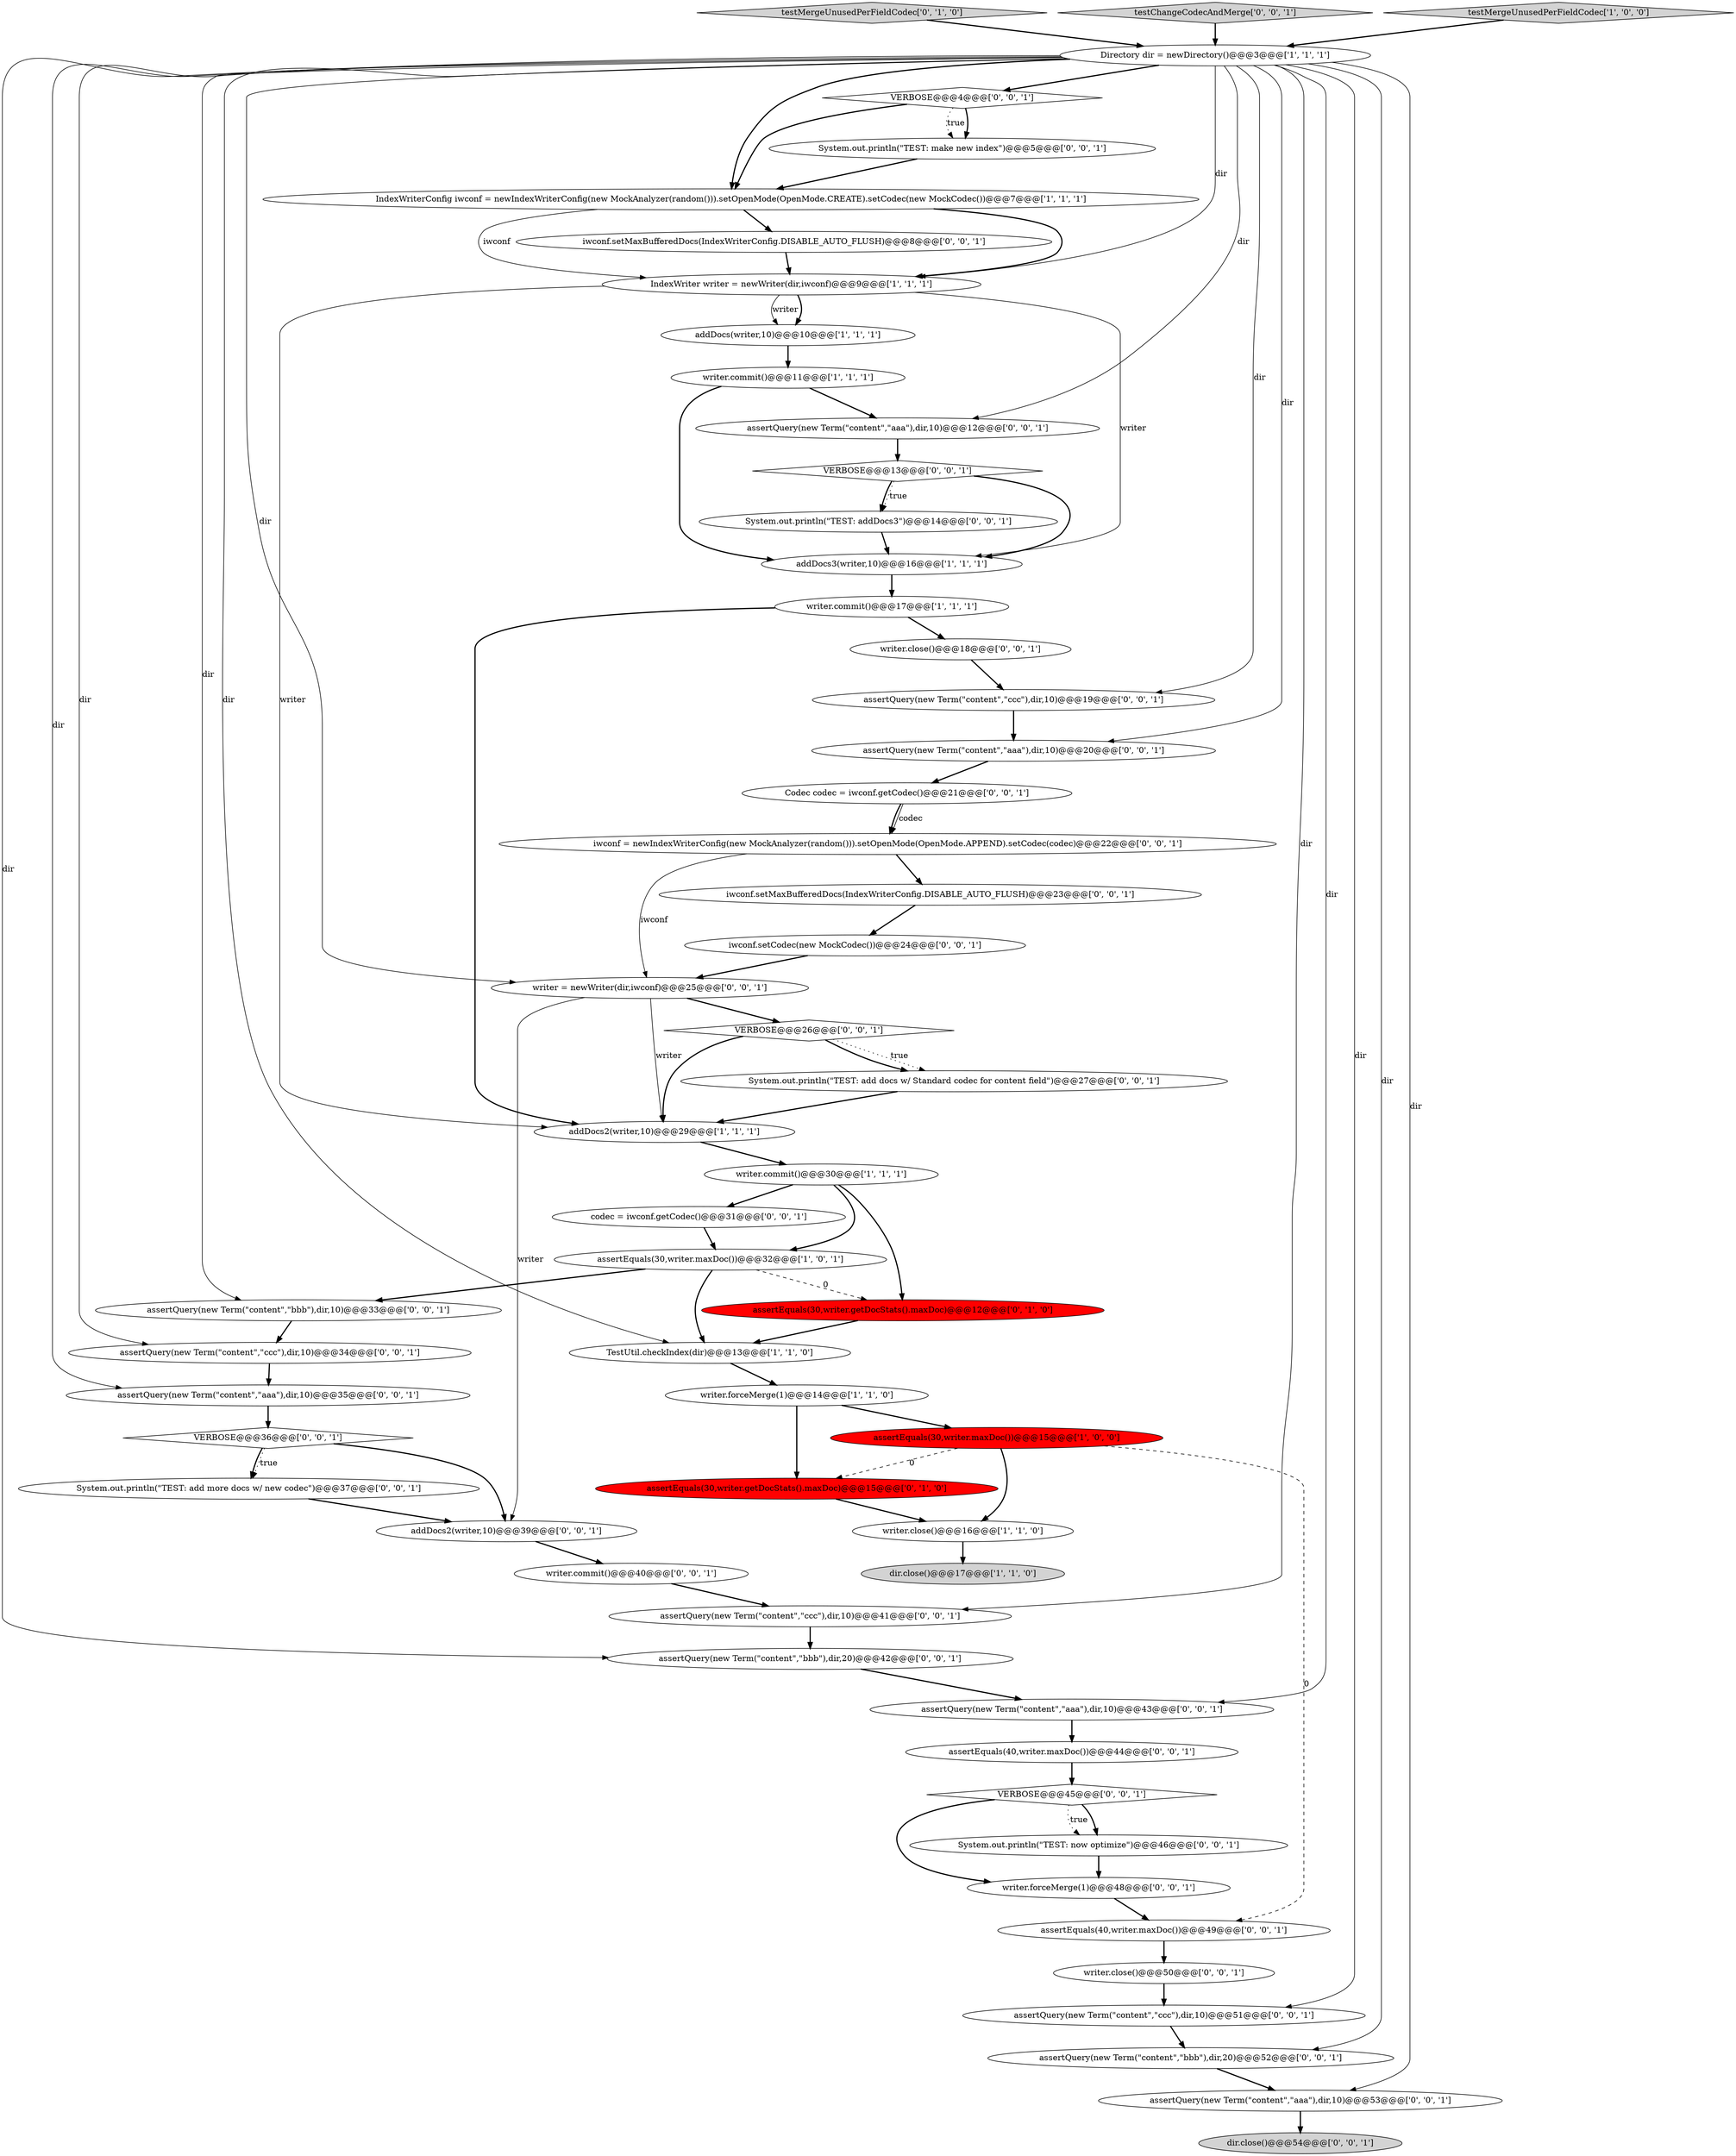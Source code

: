 digraph {
18 [style = filled, label = "testMergeUnusedPerFieldCodec['0', '1', '0']", fillcolor = lightgray, shape = diamond image = "AAA0AAABBB2BBB"];
52 [style = filled, label = "assertQuery(new Term(\"content\",\"ccc\"),dir,10)@@@19@@@['0', '0', '1']", fillcolor = white, shape = ellipse image = "AAA0AAABBB3BBB"];
16 [style = filled, label = "assertEquals(30,writer.getDocStats().maxDoc)@@@12@@@['0', '1', '0']", fillcolor = red, shape = ellipse image = "AAA1AAABBB2BBB"];
23 [style = filled, label = "assertEquals(40,writer.maxDoc())@@@49@@@['0', '0', '1']", fillcolor = white, shape = ellipse image = "AAA0AAABBB3BBB"];
38 [style = filled, label = "assertQuery(new Term(\"content\",\"ccc\"),dir,10)@@@41@@@['0', '0', '1']", fillcolor = white, shape = ellipse image = "AAA0AAABBB3BBB"];
56 [style = filled, label = "System.out.println(\"TEST: add docs w/ Standard codec for content field\")@@@27@@@['0', '0', '1']", fillcolor = white, shape = ellipse image = "AAA0AAABBB3BBB"];
39 [style = filled, label = "assertQuery(new Term(\"content\",\"ccc\"),dir,10)@@@34@@@['0', '0', '1']", fillcolor = white, shape = ellipse image = "AAA0AAABBB3BBB"];
48 [style = filled, label = "iwconf = newIndexWriterConfig(new MockAnalyzer(random())).setOpenMode(OpenMode.APPEND).setCodec(codec)@@@22@@@['0', '0', '1']", fillcolor = white, shape = ellipse image = "AAA0AAABBB3BBB"];
49 [style = filled, label = "addDocs2(writer,10)@@@39@@@['0', '0', '1']", fillcolor = white, shape = ellipse image = "AAA0AAABBB3BBB"];
12 [style = filled, label = "assertEquals(30,writer.maxDoc())@@@15@@@['1', '0', '0']", fillcolor = red, shape = ellipse image = "AAA1AAABBB1BBB"];
6 [style = filled, label = "writer.commit()@@@17@@@['1', '1', '1']", fillcolor = white, shape = ellipse image = "AAA0AAABBB1BBB"];
50 [style = filled, label = "codec = iwconf.getCodec()@@@31@@@['0', '0', '1']", fillcolor = white, shape = ellipse image = "AAA0AAABBB3BBB"];
4 [style = filled, label = "IndexWriter writer = newWriter(dir,iwconf)@@@9@@@['1', '1', '1']", fillcolor = white, shape = ellipse image = "AAA0AAABBB1BBB"];
55 [style = filled, label = "writer = newWriter(dir,iwconf)@@@25@@@['0', '0', '1']", fillcolor = white, shape = ellipse image = "AAA0AAABBB3BBB"];
47 [style = filled, label = "assertQuery(new Term(\"content\",\"bbb\"),dir,20)@@@52@@@['0', '0', '1']", fillcolor = white, shape = ellipse image = "AAA0AAABBB3BBB"];
51 [style = filled, label = "assertQuery(new Term(\"content\",\"ccc\"),dir,10)@@@51@@@['0', '0', '1']", fillcolor = white, shape = ellipse image = "AAA0AAABBB3BBB"];
32 [style = filled, label = "testChangeCodecAndMerge['0', '0', '1']", fillcolor = lightgray, shape = diamond image = "AAA0AAABBB3BBB"];
25 [style = filled, label = "VERBOSE@@@13@@@['0', '0', '1']", fillcolor = white, shape = diamond image = "AAA0AAABBB3BBB"];
9 [style = filled, label = "TestUtil.checkIndex(dir)@@@13@@@['1', '1', '0']", fillcolor = white, shape = ellipse image = "AAA0AAABBB1BBB"];
3 [style = filled, label = "testMergeUnusedPerFieldCodec['1', '0', '0']", fillcolor = lightgray, shape = diamond image = "AAA0AAABBB1BBB"];
7 [style = filled, label = "dir.close()@@@17@@@['1', '1', '0']", fillcolor = lightgray, shape = ellipse image = "AAA0AAABBB1BBB"];
30 [style = filled, label = "assertQuery(new Term(\"content\",\"aaa\"),dir,10)@@@12@@@['0', '0', '1']", fillcolor = white, shape = ellipse image = "AAA0AAABBB3BBB"];
53 [style = filled, label = "assertQuery(new Term(\"content\",\"bbb\"),dir,10)@@@33@@@['0', '0', '1']", fillcolor = white, shape = ellipse image = "AAA0AAABBB3BBB"];
35 [style = filled, label = "dir.close()@@@54@@@['0', '0', '1']", fillcolor = lightgray, shape = ellipse image = "AAA0AAABBB3BBB"];
33 [style = filled, label = "VERBOSE@@@4@@@['0', '0', '1']", fillcolor = white, shape = diamond image = "AAA0AAABBB3BBB"];
20 [style = filled, label = "writer.close()@@@18@@@['0', '0', '1']", fillcolor = white, shape = ellipse image = "AAA0AAABBB3BBB"];
11 [style = filled, label = "addDocs2(writer,10)@@@29@@@['1', '1', '1']", fillcolor = white, shape = ellipse image = "AAA0AAABBB1BBB"];
42 [style = filled, label = "assertQuery(new Term(\"content\",\"bbb\"),dir,20)@@@42@@@['0', '0', '1']", fillcolor = white, shape = ellipse image = "AAA0AAABBB3BBB"];
10 [style = filled, label = "writer.close()@@@16@@@['1', '1', '0']", fillcolor = white, shape = ellipse image = "AAA0AAABBB1BBB"];
46 [style = filled, label = "assertEquals(40,writer.maxDoc())@@@44@@@['0', '0', '1']", fillcolor = white, shape = ellipse image = "AAA0AAABBB3BBB"];
29 [style = filled, label = "iwconf.setMaxBufferedDocs(IndexWriterConfig.DISABLE_AUTO_FLUSH)@@@23@@@['0', '0', '1']", fillcolor = white, shape = ellipse image = "AAA0AAABBB3BBB"];
45 [style = filled, label = "assertQuery(new Term(\"content\",\"aaa\"),dir,10)@@@53@@@['0', '0', '1']", fillcolor = white, shape = ellipse image = "AAA0AAABBB3BBB"];
28 [style = filled, label = "writer.forceMerge(1)@@@48@@@['0', '0', '1']", fillcolor = white, shape = ellipse image = "AAA0AAABBB3BBB"];
24 [style = filled, label = "assertQuery(new Term(\"content\",\"aaa\"),dir,10)@@@43@@@['0', '0', '1']", fillcolor = white, shape = ellipse image = "AAA0AAABBB3BBB"];
41 [style = filled, label = "System.out.println(\"TEST: make new index\")@@@5@@@['0', '0', '1']", fillcolor = white, shape = ellipse image = "AAA0AAABBB3BBB"];
0 [style = filled, label = "Directory dir = newDirectory()@@@3@@@['1', '1', '1']", fillcolor = white, shape = ellipse image = "AAA0AAABBB1BBB"];
1 [style = filled, label = "IndexWriterConfig iwconf = newIndexWriterConfig(new MockAnalyzer(random())).setOpenMode(OpenMode.CREATE).setCodec(new MockCodec())@@@7@@@['1', '1', '1']", fillcolor = white, shape = ellipse image = "AAA0AAABBB1BBB"];
19 [style = filled, label = "writer.close()@@@50@@@['0', '0', '1']", fillcolor = white, shape = ellipse image = "AAA0AAABBB3BBB"];
8 [style = filled, label = "addDocs3(writer,10)@@@16@@@['1', '1', '1']", fillcolor = white, shape = ellipse image = "AAA0AAABBB1BBB"];
27 [style = filled, label = "assertQuery(new Term(\"content\",\"aaa\"),dir,10)@@@35@@@['0', '0', '1']", fillcolor = white, shape = ellipse image = "AAA0AAABBB3BBB"];
17 [style = filled, label = "assertEquals(30,writer.getDocStats().maxDoc)@@@15@@@['0', '1', '0']", fillcolor = red, shape = ellipse image = "AAA1AAABBB2BBB"];
40 [style = filled, label = "writer.commit()@@@40@@@['0', '0', '1']", fillcolor = white, shape = ellipse image = "AAA0AAABBB3BBB"];
15 [style = filled, label = "addDocs(writer,10)@@@10@@@['1', '1', '1']", fillcolor = white, shape = ellipse image = "AAA0AAABBB1BBB"];
26 [style = filled, label = "System.out.println(\"TEST: addDocs3\")@@@14@@@['0', '0', '1']", fillcolor = white, shape = ellipse image = "AAA0AAABBB3BBB"];
37 [style = filled, label = "VERBOSE@@@36@@@['0', '0', '1']", fillcolor = white, shape = diamond image = "AAA0AAABBB3BBB"];
43 [style = filled, label = "iwconf.setCodec(new MockCodec())@@@24@@@['0', '0', '1']", fillcolor = white, shape = ellipse image = "AAA0AAABBB3BBB"];
54 [style = filled, label = "System.out.println(\"TEST: now optimize\")@@@46@@@['0', '0', '1']", fillcolor = white, shape = ellipse image = "AAA0AAABBB3BBB"];
36 [style = filled, label = "Codec codec = iwconf.getCodec()@@@21@@@['0', '0', '1']", fillcolor = white, shape = ellipse image = "AAA0AAABBB3BBB"];
5 [style = filled, label = "writer.forceMerge(1)@@@14@@@['1', '1', '0']", fillcolor = white, shape = ellipse image = "AAA0AAABBB1BBB"];
21 [style = filled, label = "VERBOSE@@@45@@@['0', '0', '1']", fillcolor = white, shape = diamond image = "AAA0AAABBB3BBB"];
22 [style = filled, label = "assertQuery(new Term(\"content\",\"aaa\"),dir,10)@@@20@@@['0', '0', '1']", fillcolor = white, shape = ellipse image = "AAA0AAABBB3BBB"];
13 [style = filled, label = "assertEquals(30,writer.maxDoc())@@@32@@@['1', '0', '1']", fillcolor = white, shape = ellipse image = "AAA0AAABBB1BBB"];
2 [style = filled, label = "writer.commit()@@@30@@@['1', '1', '1']", fillcolor = white, shape = ellipse image = "AAA0AAABBB1BBB"];
31 [style = filled, label = "System.out.println(\"TEST: add more docs w/ new codec\")@@@37@@@['0', '0', '1']", fillcolor = white, shape = ellipse image = "AAA0AAABBB3BBB"];
14 [style = filled, label = "writer.commit()@@@11@@@['1', '1', '1']", fillcolor = white, shape = ellipse image = "AAA0AAABBB1BBB"];
44 [style = filled, label = "iwconf.setMaxBufferedDocs(IndexWriterConfig.DISABLE_AUTO_FLUSH)@@@8@@@['0', '0', '1']", fillcolor = white, shape = ellipse image = "AAA0AAABBB3BBB"];
34 [style = filled, label = "VERBOSE@@@26@@@['0', '0', '1']", fillcolor = white, shape = diamond image = "AAA0AAABBB3BBB"];
0->22 [style = solid, label="dir"];
43->55 [style = bold, label=""];
37->49 [style = bold, label=""];
34->56 [style = dotted, label="true"];
48->29 [style = bold, label=""];
32->0 [style = bold, label=""];
4->15 [style = bold, label=""];
21->54 [style = bold, label=""];
12->17 [style = dashed, label="0"];
0->55 [style = solid, label="dir"];
8->6 [style = bold, label=""];
40->38 [style = bold, label=""];
38->42 [style = bold, label=""];
53->39 [style = bold, label=""];
21->28 [style = bold, label=""];
37->31 [style = dotted, label="true"];
55->11 [style = solid, label="writer"];
46->21 [style = bold, label=""];
12->10 [style = bold, label=""];
37->31 [style = bold, label=""];
6->11 [style = bold, label=""];
51->47 [style = bold, label=""];
9->5 [style = bold, label=""];
29->43 [style = bold, label=""];
55->34 [style = bold, label=""];
49->40 [style = bold, label=""];
0->4 [style = solid, label="dir"];
45->35 [style = bold, label=""];
18->0 [style = bold, label=""];
24->46 [style = bold, label=""];
16->9 [style = bold, label=""];
4->8 [style = solid, label="writer"];
2->16 [style = bold, label=""];
1->4 [style = bold, label=""];
14->30 [style = bold, label=""];
1->44 [style = bold, label=""];
0->47 [style = solid, label="dir"];
4->11 [style = solid, label="writer"];
1->4 [style = solid, label="iwconf"];
33->41 [style = bold, label=""];
36->48 [style = solid, label="codec"];
20->52 [style = bold, label=""];
5->17 [style = bold, label=""];
10->7 [style = bold, label=""];
3->0 [style = bold, label=""];
21->54 [style = dotted, label="true"];
44->4 [style = bold, label=""];
25->26 [style = bold, label=""];
0->53 [style = solid, label="dir"];
14->8 [style = bold, label=""];
25->26 [style = dotted, label="true"];
56->11 [style = bold, label=""];
17->10 [style = bold, label=""];
0->38 [style = solid, label="dir"];
12->23 [style = dashed, label="0"];
48->55 [style = solid, label="iwconf"];
0->51 [style = solid, label="dir"];
15->14 [style = bold, label=""];
0->9 [style = solid, label="dir"];
0->27 [style = solid, label="dir"];
0->30 [style = solid, label="dir"];
26->8 [style = bold, label=""];
31->49 [style = bold, label=""];
50->13 [style = bold, label=""];
42->24 [style = bold, label=""];
52->22 [style = bold, label=""];
34->56 [style = bold, label=""];
6->20 [style = bold, label=""];
0->24 [style = solid, label="dir"];
27->37 [style = bold, label=""];
0->42 [style = solid, label="dir"];
28->23 [style = bold, label=""];
0->1 [style = bold, label=""];
23->19 [style = bold, label=""];
33->41 [style = dotted, label="true"];
47->45 [style = bold, label=""];
13->9 [style = bold, label=""];
19->51 [style = bold, label=""];
54->28 [style = bold, label=""];
0->52 [style = solid, label="dir"];
13->16 [style = dashed, label="0"];
13->53 [style = bold, label=""];
0->45 [style = solid, label="dir"];
55->49 [style = solid, label="writer"];
30->25 [style = bold, label=""];
33->1 [style = bold, label=""];
41->1 [style = bold, label=""];
39->27 [style = bold, label=""];
2->50 [style = bold, label=""];
11->2 [style = bold, label=""];
34->11 [style = bold, label=""];
2->13 [style = bold, label=""];
0->33 [style = bold, label=""];
5->12 [style = bold, label=""];
22->36 [style = bold, label=""];
36->48 [style = bold, label=""];
25->8 [style = bold, label=""];
0->39 [style = solid, label="dir"];
4->15 [style = solid, label="writer"];
}
